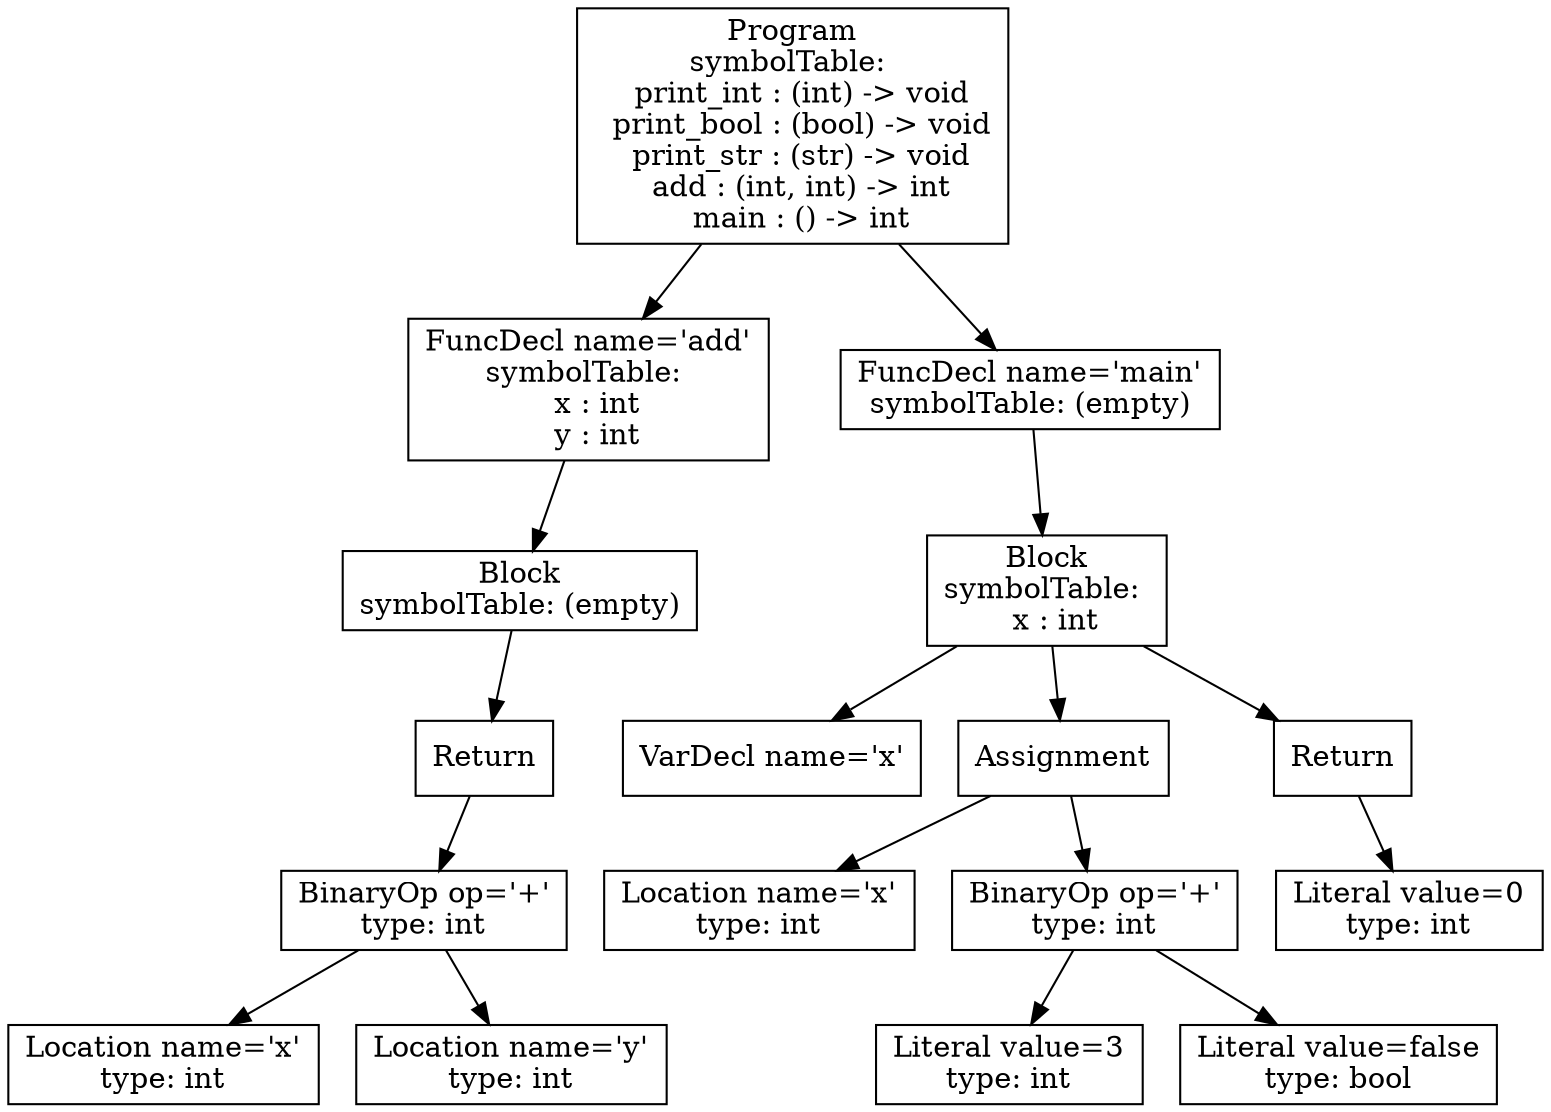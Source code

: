 digraph AST {
5 [shape=box, label="Location name='x'\ntype: int"];
6 [shape=box, label="Location name='y'\ntype: int"];
4 [shape=box, label="BinaryOp op='+'\ntype: int"];
4 -> 5;
4 -> 6;
3 [shape=box, label="Return"];
3 -> 4;
2 [shape=box, label="Block\nsymbolTable: (empty)"];
2 -> 3;
1 [shape=box, label="FuncDecl name='add'\nsymbolTable: \n  x : int\n  y : int"];
1 -> 2;
9 [shape=box, label="VarDecl name='x'"];
11 [shape=box, label="Location name='x'\ntype: int"];
13 [shape=box, label="Literal value=3\ntype: int"];
14 [shape=box, label="Literal value=false\ntype: bool"];
12 [shape=box, label="BinaryOp op='+'\ntype: int"];
12 -> 13;
12 -> 14;
10 [shape=box, label="Assignment"];
10 -> 11;
10 -> 12;
16 [shape=box, label="Literal value=0\ntype: int"];
15 [shape=box, label="Return"];
15 -> 16;
8 [shape=box, label="Block\nsymbolTable: \n  x : int"];
8 -> 9;
8 -> 10;
8 -> 15;
7 [shape=box, label="FuncDecl name='main'\nsymbolTable: (empty)"];
7 -> 8;
0 [shape=box, label="Program\nsymbolTable: \n  print_int : (int) -> void\n  print_bool : (bool) -> void\n  print_str : (str) -> void\n  add : (int, int) -> int\n  main : () -> int"];
0 -> 1;
0 -> 7;
}
